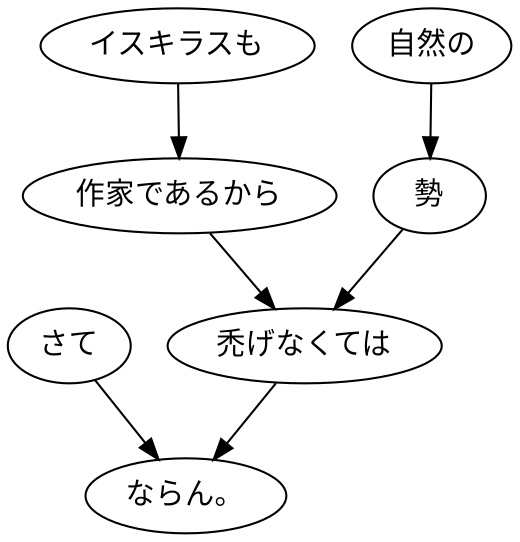 digraph graph4933 {
	node0 [label="さて"];
	node1 [label="イスキラスも"];
	node2 [label="作家であるから"];
	node3 [label="自然の"];
	node4 [label="勢"];
	node5 [label="禿げなくては"];
	node6 [label="ならん。"];
	node0 -> node6;
	node1 -> node2;
	node2 -> node5;
	node3 -> node4;
	node4 -> node5;
	node5 -> node6;
}
